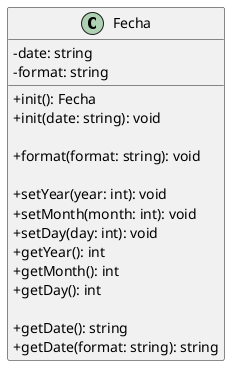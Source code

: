@startuml
skinparam classAttributeIconSize 0

class Fecha {
    - date: string
    - format: string

    + init(): Fecha
    + init(date: string): void

    + format(format: string): void

    + setYear(year: int): void
    + setMonth(month: int): void
    + setDay(day: int): void
    + getYear(): int
    + getMonth(): int
    + getDay(): int

    + getDate(): string
    + getDate(format: string): string
}
@enduml